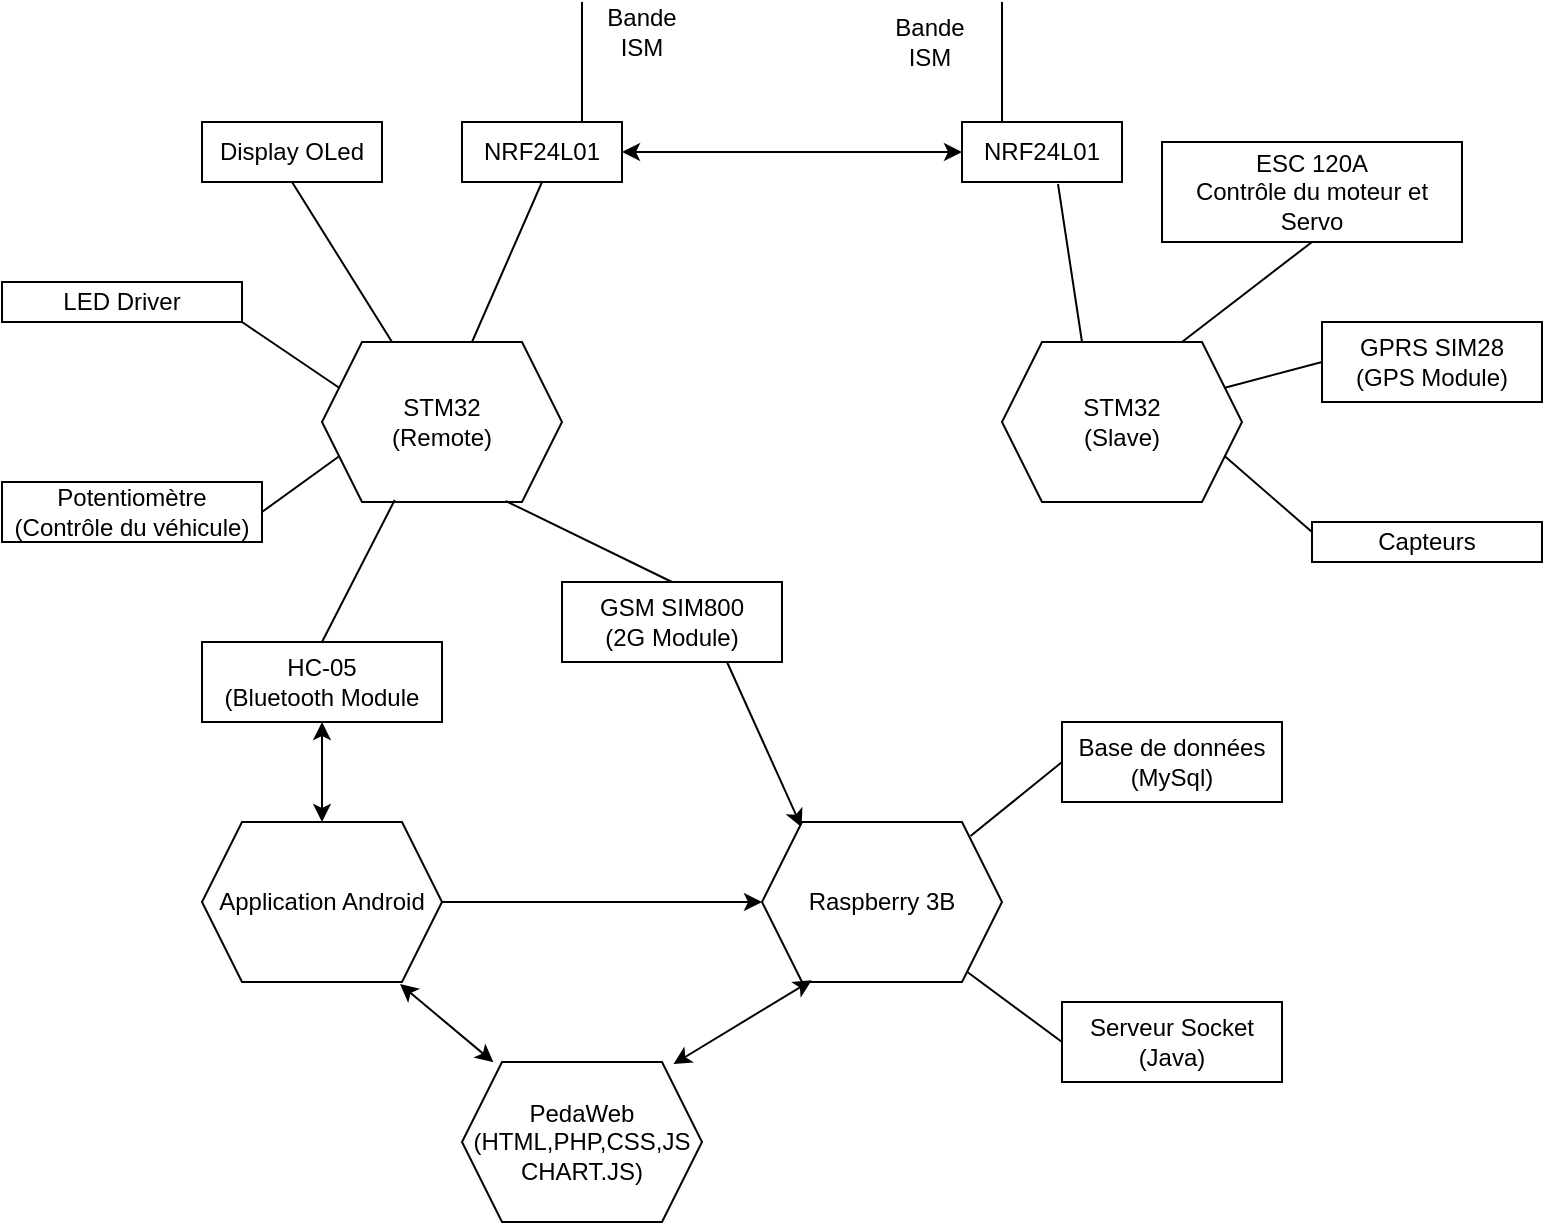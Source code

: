 <mxfile version="20.4.0" type="github">
  <diagram id="Z2-21lDDPY6RQVUttVtD" name="Page-1">
    <mxGraphModel dx="2153" dy="816" grid="1" gridSize="10" guides="1" tooltips="1" connect="1" arrows="1" fold="1" page="1" pageScale="1" pageWidth="827" pageHeight="1169" math="0" shadow="0">
      <root>
        <mxCell id="0" />
        <mxCell id="1" parent="0" />
        <mxCell id="KKOpkk20zP3u7j2uy6_d-2" value="STM32&lt;br&gt;(Remote)" style="shape=hexagon;perimeter=hexagonPerimeter2;whiteSpace=wrap;html=1;fixedSize=1;" parent="1" vertex="1">
          <mxGeometry x="110" y="280" width="120" height="80" as="geometry" />
        </mxCell>
        <mxCell id="KKOpkk20zP3u7j2uy6_d-3" value="NRF24L01" style="rounded=0;whiteSpace=wrap;html=1;" parent="1" vertex="1">
          <mxGeometry x="180" y="170" width="80" height="30" as="geometry" />
        </mxCell>
        <mxCell id="KKOpkk20zP3u7j2uy6_d-4" value="" style="endArrow=none;html=1;rounded=0;exitX=0.75;exitY=0;exitDx=0;exitDy=0;" parent="1" source="KKOpkk20zP3u7j2uy6_d-3" edge="1">
          <mxGeometry width="50" height="50" relative="1" as="geometry">
            <mxPoint x="390" y="360" as="sourcePoint" />
            <mxPoint x="240" y="110" as="targetPoint" />
          </mxGeometry>
        </mxCell>
        <mxCell id="KKOpkk20zP3u7j2uy6_d-5" value="Bande ISM" style="text;html=1;strokeColor=none;fillColor=none;align=center;verticalAlign=middle;whiteSpace=wrap;rounded=0;" parent="1" vertex="1">
          <mxGeometry x="240" y="110" width="60" height="30" as="geometry" />
        </mxCell>
        <mxCell id="KKOpkk20zP3u7j2uy6_d-6" value="Display OLed" style="rounded=0;whiteSpace=wrap;html=1;" parent="1" vertex="1">
          <mxGeometry x="50" y="170" width="90" height="30" as="geometry" />
        </mxCell>
        <mxCell id="KKOpkk20zP3u7j2uy6_d-7" value="GSM SIM800&lt;br&gt;(2G Module)" style="rounded=0;whiteSpace=wrap;html=1;" parent="1" vertex="1">
          <mxGeometry x="230" y="400" width="110" height="40" as="geometry" />
        </mxCell>
        <mxCell id="KKOpkk20zP3u7j2uy6_d-9" value="LED Driver" style="rounded=0;whiteSpace=wrap;html=1;" parent="1" vertex="1">
          <mxGeometry x="-50" y="250" width="120" height="20" as="geometry" />
        </mxCell>
        <mxCell id="KKOpkk20zP3u7j2uy6_d-10" value="HC-05&lt;br&gt;(Bluetooth Module" style="rounded=0;whiteSpace=wrap;html=1;" parent="1" vertex="1">
          <mxGeometry x="50" y="430" width="120" height="40" as="geometry" />
        </mxCell>
        <mxCell id="KKOpkk20zP3u7j2uy6_d-11" value="STM32&lt;br&gt;(Slave)" style="shape=hexagon;perimeter=hexagonPerimeter2;whiteSpace=wrap;html=1;fixedSize=1;" parent="1" vertex="1">
          <mxGeometry x="450" y="280" width="120" height="80" as="geometry" />
        </mxCell>
        <mxCell id="KKOpkk20zP3u7j2uy6_d-15" value="NRF24L01" style="rounded=0;whiteSpace=wrap;html=1;" parent="1" vertex="1">
          <mxGeometry x="430" y="170" width="80" height="30" as="geometry" />
        </mxCell>
        <mxCell id="KKOpkk20zP3u7j2uy6_d-16" value="" style="endArrow=none;html=1;rounded=0;exitX=0.25;exitY=0;exitDx=0;exitDy=0;" parent="1" source="KKOpkk20zP3u7j2uy6_d-15" edge="1">
          <mxGeometry width="50" height="50" relative="1" as="geometry">
            <mxPoint x="720" y="360" as="sourcePoint" />
            <mxPoint x="450" y="110" as="targetPoint" />
          </mxGeometry>
        </mxCell>
        <mxCell id="KKOpkk20zP3u7j2uy6_d-17" value="Bande ISM" style="text;html=1;strokeColor=none;fillColor=none;align=center;verticalAlign=middle;whiteSpace=wrap;rounded=0;" parent="1" vertex="1">
          <mxGeometry x="384" y="120" width="60" height="20" as="geometry" />
        </mxCell>
        <mxCell id="KKOpkk20zP3u7j2uy6_d-20" value="Potentiomètre&lt;br&gt;(Contrôle du véhicule)" style="rounded=0;whiteSpace=wrap;html=1;" parent="1" vertex="1">
          <mxGeometry x="-50" y="350" width="130" height="30" as="geometry" />
        </mxCell>
        <mxCell id="KKOpkk20zP3u7j2uy6_d-21" value="ESC 120A&lt;br&gt;Contrôle du moteur et Servo" style="rounded=0;whiteSpace=wrap;html=1;" parent="1" vertex="1">
          <mxGeometry x="530" y="180" width="150" height="50" as="geometry" />
        </mxCell>
        <mxCell id="KKOpkk20zP3u7j2uy6_d-23" value="GPRS SIM28&lt;br&gt;(GPS Module)" style="rounded=0;whiteSpace=wrap;html=1;" parent="1" vertex="1">
          <mxGeometry x="610" y="270" width="110" height="40" as="geometry" />
        </mxCell>
        <mxCell id="KKOpkk20zP3u7j2uy6_d-24" value="" style="endArrow=classic;startArrow=classic;html=1;rounded=0;exitX=1;exitY=0.5;exitDx=0;exitDy=0;entryX=0;entryY=0.5;entryDx=0;entryDy=0;" parent="1" source="KKOpkk20zP3u7j2uy6_d-3" target="KKOpkk20zP3u7j2uy6_d-15" edge="1">
          <mxGeometry width="50" height="50" relative="1" as="geometry">
            <mxPoint x="290" y="190" as="sourcePoint" />
            <mxPoint x="460" y="180" as="targetPoint" />
          </mxGeometry>
        </mxCell>
        <mxCell id="KKOpkk20zP3u7j2uy6_d-25" value="Capteurs" style="rounded=0;whiteSpace=wrap;html=1;" parent="1" vertex="1">
          <mxGeometry x="605" y="370" width="115" height="20" as="geometry" />
        </mxCell>
        <mxCell id="KKOpkk20zP3u7j2uy6_d-27" value="Application Android" style="shape=hexagon;perimeter=hexagonPerimeter2;whiteSpace=wrap;html=1;fixedSize=1;" parent="1" vertex="1">
          <mxGeometry x="50" y="520" width="120" height="80" as="geometry" />
        </mxCell>
        <mxCell id="KKOpkk20zP3u7j2uy6_d-31" value="" style="endArrow=classic;html=1;rounded=0;exitX=0.75;exitY=1;exitDx=0;exitDy=0;entryX=0.165;entryY=0.033;entryDx=0;entryDy=0;entryPerimeter=0;" parent="1" source="KKOpkk20zP3u7j2uy6_d-7" target="6EKy7TvxjX1mQIuAYi24-1" edge="1">
          <mxGeometry width="50" height="50" relative="1" as="geometry">
            <mxPoint x="380" y="400" as="sourcePoint" />
            <mxPoint x="248.4" y="617" as="targetPoint" />
          </mxGeometry>
        </mxCell>
        <mxCell id="KKOpkk20zP3u7j2uy6_d-33" value="" style="endArrow=classic;startArrow=classic;html=1;rounded=0;exitX=0.5;exitY=1;exitDx=0;exitDy=0;entryX=0.5;entryY=0;entryDx=0;entryDy=0;" parent="1" source="KKOpkk20zP3u7j2uy6_d-10" target="KKOpkk20zP3u7j2uy6_d-27" edge="1">
          <mxGeometry width="50" height="50" relative="1" as="geometry">
            <mxPoint x="380" y="400" as="sourcePoint" />
            <mxPoint x="430" y="350" as="targetPoint" />
          </mxGeometry>
        </mxCell>
        <mxCell id="KKOpkk20zP3u7j2uy6_d-34" value="" style="endArrow=classic;html=1;rounded=0;entryX=0;entryY=0.5;entryDx=0;entryDy=0;exitX=1;exitY=0.5;exitDx=0;exitDy=0;" parent="1" source="KKOpkk20zP3u7j2uy6_d-27" target="6EKy7TvxjX1mQIuAYi24-1" edge="1">
          <mxGeometry width="50" height="50" relative="1" as="geometry">
            <mxPoint x="380" y="400" as="sourcePoint" />
            <mxPoint x="345" y="625" as="targetPoint" />
          </mxGeometry>
        </mxCell>
        <mxCell id="KKOpkk20zP3u7j2uy6_d-35" value="" style="endArrow=none;html=1;rounded=0;exitX=0.5;exitY=1;exitDx=0;exitDy=0;entryX=0.625;entryY=0;entryDx=0;entryDy=0;" parent="1" source="KKOpkk20zP3u7j2uy6_d-3" target="KKOpkk20zP3u7j2uy6_d-2" edge="1">
          <mxGeometry width="50" height="50" relative="1" as="geometry">
            <mxPoint x="440" y="330" as="sourcePoint" />
            <mxPoint x="490" y="280" as="targetPoint" />
          </mxGeometry>
        </mxCell>
        <mxCell id="KKOpkk20zP3u7j2uy6_d-36" value="" style="endArrow=none;html=1;rounded=0;exitX=0.5;exitY=1;exitDx=0;exitDy=0;" parent="1" source="KKOpkk20zP3u7j2uy6_d-6" target="KKOpkk20zP3u7j2uy6_d-2" edge="1">
          <mxGeometry width="50" height="50" relative="1" as="geometry">
            <mxPoint x="440" y="330" as="sourcePoint" />
            <mxPoint x="490" y="280" as="targetPoint" />
          </mxGeometry>
        </mxCell>
        <mxCell id="KKOpkk20zP3u7j2uy6_d-37" value="" style="endArrow=none;html=1;rounded=0;exitX=1;exitY=1;exitDx=0;exitDy=0;entryX=0;entryY=0.25;entryDx=0;entryDy=0;" parent="1" source="KKOpkk20zP3u7j2uy6_d-9" target="KKOpkk20zP3u7j2uy6_d-2" edge="1">
          <mxGeometry width="50" height="50" relative="1" as="geometry">
            <mxPoint x="440" y="330" as="sourcePoint" />
            <mxPoint x="490" y="280" as="targetPoint" />
          </mxGeometry>
        </mxCell>
        <mxCell id="KKOpkk20zP3u7j2uy6_d-38" value="" style="endArrow=none;html=1;rounded=0;exitX=1;exitY=0.5;exitDx=0;exitDy=0;entryX=0;entryY=0.75;entryDx=0;entryDy=0;" parent="1" source="KKOpkk20zP3u7j2uy6_d-20" target="KKOpkk20zP3u7j2uy6_d-2" edge="1">
          <mxGeometry width="50" height="50" relative="1" as="geometry">
            <mxPoint x="440" y="330" as="sourcePoint" />
            <mxPoint x="130" y="340" as="targetPoint" />
          </mxGeometry>
        </mxCell>
        <mxCell id="KKOpkk20zP3u7j2uy6_d-39" value="" style="endArrow=none;html=1;rounded=0;exitX=0.5;exitY=0;exitDx=0;exitDy=0;entryX=0.765;entryY=0.993;entryDx=0;entryDy=0;entryPerimeter=0;" parent="1" source="KKOpkk20zP3u7j2uy6_d-7" target="KKOpkk20zP3u7j2uy6_d-2" edge="1">
          <mxGeometry width="50" height="50" relative="1" as="geometry">
            <mxPoint x="440" y="330" as="sourcePoint" />
            <mxPoint x="490" y="280" as="targetPoint" />
          </mxGeometry>
        </mxCell>
        <mxCell id="KKOpkk20zP3u7j2uy6_d-40" value="" style="endArrow=none;html=1;rounded=0;exitX=0.5;exitY=0;exitDx=0;exitDy=0;entryX=0.303;entryY=0.988;entryDx=0;entryDy=0;entryPerimeter=0;" parent="1" source="KKOpkk20zP3u7j2uy6_d-10" target="KKOpkk20zP3u7j2uy6_d-2" edge="1">
          <mxGeometry width="50" height="50" relative="1" as="geometry">
            <mxPoint x="440" y="330" as="sourcePoint" />
            <mxPoint x="130" y="380" as="targetPoint" />
          </mxGeometry>
        </mxCell>
        <mxCell id="KKOpkk20zP3u7j2uy6_d-41" value="" style="endArrow=none;html=1;rounded=0;exitX=0.6;exitY=1.033;exitDx=0;exitDy=0;exitPerimeter=0;" parent="1" source="KKOpkk20zP3u7j2uy6_d-15" edge="1">
          <mxGeometry width="50" height="50" relative="1" as="geometry">
            <mxPoint x="440" y="330" as="sourcePoint" />
            <mxPoint x="490" y="280" as="targetPoint" />
          </mxGeometry>
        </mxCell>
        <mxCell id="KKOpkk20zP3u7j2uy6_d-42" value="" style="endArrow=none;html=1;rounded=0;entryX=0.5;entryY=1;entryDx=0;entryDy=0;" parent="1" target="KKOpkk20zP3u7j2uy6_d-21" edge="1">
          <mxGeometry width="50" height="50" relative="1" as="geometry">
            <mxPoint x="540" y="280" as="sourcePoint" />
            <mxPoint x="490" y="280" as="targetPoint" />
          </mxGeometry>
        </mxCell>
        <mxCell id="KKOpkk20zP3u7j2uy6_d-43" value="" style="endArrow=none;html=1;rounded=0;entryX=0;entryY=0.5;entryDx=0;entryDy=0;exitX=1;exitY=0.25;exitDx=0;exitDy=0;" parent="1" source="KKOpkk20zP3u7j2uy6_d-11" target="KKOpkk20zP3u7j2uy6_d-23" edge="1">
          <mxGeometry width="50" height="50" relative="1" as="geometry">
            <mxPoint x="440" y="330" as="sourcePoint" />
            <mxPoint x="490" y="280" as="targetPoint" />
          </mxGeometry>
        </mxCell>
        <mxCell id="KKOpkk20zP3u7j2uy6_d-44" value="" style="endArrow=none;html=1;rounded=0;entryX=0;entryY=0.25;entryDx=0;entryDy=0;exitX=1;exitY=0.75;exitDx=0;exitDy=0;" parent="1" source="KKOpkk20zP3u7j2uy6_d-11" target="KKOpkk20zP3u7j2uy6_d-25" edge="1">
          <mxGeometry width="50" height="50" relative="1" as="geometry">
            <mxPoint x="440" y="330" as="sourcePoint" />
            <mxPoint x="490" y="280" as="targetPoint" />
          </mxGeometry>
        </mxCell>
        <mxCell id="6EKy7TvxjX1mQIuAYi24-1" value="Raspberry 3B" style="shape=hexagon;perimeter=hexagonPerimeter2;whiteSpace=wrap;html=1;fixedSize=1;" vertex="1" parent="1">
          <mxGeometry x="330" y="520" width="120" height="80" as="geometry" />
        </mxCell>
        <mxCell id="6EKy7TvxjX1mQIuAYi24-2" value="Serveur Socket&lt;br&gt;(Java)" style="rounded=0;whiteSpace=wrap;html=1;" vertex="1" parent="1">
          <mxGeometry x="480" y="610" width="110" height="40" as="geometry" />
        </mxCell>
        <mxCell id="6EKy7TvxjX1mQIuAYi24-3" value="Base de données&lt;br&gt;(MySql)" style="rounded=0;whiteSpace=wrap;html=1;" vertex="1" parent="1">
          <mxGeometry x="480" y="470" width="110" height="40" as="geometry" />
        </mxCell>
        <mxCell id="6EKy7TvxjX1mQIuAYi24-4" value="" style="endArrow=none;html=1;rounded=0;exitX=0.857;exitY=0.939;exitDx=0;exitDy=0;entryX=0;entryY=0.5;entryDx=0;entryDy=0;exitPerimeter=0;" edge="1" parent="1" source="6EKy7TvxjX1mQIuAYi24-1" target="6EKy7TvxjX1mQIuAYi24-2">
          <mxGeometry width="50" height="50" relative="1" as="geometry">
            <mxPoint x="310" y="520" as="sourcePoint" />
            <mxPoint x="360" y="470" as="targetPoint" />
          </mxGeometry>
        </mxCell>
        <mxCell id="6EKy7TvxjX1mQIuAYi24-5" value="" style="endArrow=none;html=1;rounded=0;exitX=0.869;exitY=0.088;exitDx=0;exitDy=0;entryX=0;entryY=0.5;entryDx=0;entryDy=0;exitPerimeter=0;" edge="1" parent="1" source="6EKy7TvxjX1mQIuAYi24-1" target="6EKy7TvxjX1mQIuAYi24-3">
          <mxGeometry width="50" height="50" relative="1" as="geometry">
            <mxPoint x="310" y="520" as="sourcePoint" />
            <mxPoint x="360" y="470" as="targetPoint" />
          </mxGeometry>
        </mxCell>
        <mxCell id="6EKy7TvxjX1mQIuAYi24-6" value="PedaWeb&lt;br&gt;(HTML,PHP,CSS,JS&lt;br&gt;CHART.JS)" style="shape=hexagon;perimeter=hexagonPerimeter2;whiteSpace=wrap;html=1;fixedSize=1;" vertex="1" parent="1">
          <mxGeometry x="180" y="640" width="120" height="80" as="geometry" />
        </mxCell>
        <mxCell id="6EKy7TvxjX1mQIuAYi24-9" value="" style="endArrow=classic;startArrow=classic;html=1;rounded=0;exitX=0.825;exitY=1.013;exitDx=0;exitDy=0;exitPerimeter=0;entryX=0.131;entryY=0.002;entryDx=0;entryDy=0;entryPerimeter=0;" edge="1" parent="1" source="KKOpkk20zP3u7j2uy6_d-27" target="6EKy7TvxjX1mQIuAYi24-6">
          <mxGeometry width="50" height="50" relative="1" as="geometry">
            <mxPoint x="370" y="510" as="sourcePoint" />
            <mxPoint x="420" y="460" as="targetPoint" />
          </mxGeometry>
        </mxCell>
        <mxCell id="6EKy7TvxjX1mQIuAYi24-10" value="" style="endArrow=classic;startArrow=classic;html=1;rounded=0;exitX=0.207;exitY=0.989;exitDx=0;exitDy=0;entryX=0.881;entryY=0.013;entryDx=0;entryDy=0;entryPerimeter=0;exitPerimeter=0;" edge="1" parent="1" source="6EKy7TvxjX1mQIuAYi24-1" target="6EKy7TvxjX1mQIuAYi24-6">
          <mxGeometry width="50" height="50" relative="1" as="geometry">
            <mxPoint x="370" y="510" as="sourcePoint" />
            <mxPoint x="420" y="460" as="targetPoint" />
          </mxGeometry>
        </mxCell>
      </root>
    </mxGraphModel>
  </diagram>
</mxfile>
